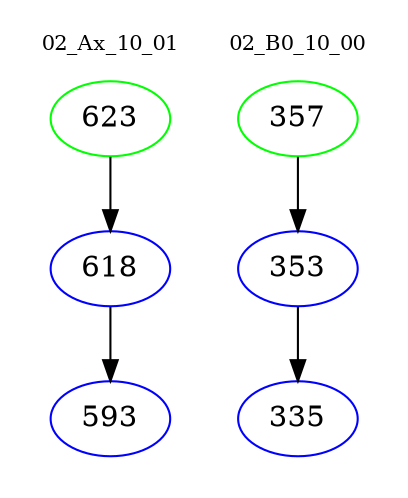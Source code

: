 digraph{
subgraph cluster_0 {
color = white
label = "02_Ax_10_01";
fontsize=10;
T0_623 [label="623", color="green"]
T0_623 -> T0_618 [color="black"]
T0_618 [label="618", color="blue"]
T0_618 -> T0_593 [color="black"]
T0_593 [label="593", color="blue"]
}
subgraph cluster_1 {
color = white
label = "02_B0_10_00";
fontsize=10;
T1_357 [label="357", color="green"]
T1_357 -> T1_353 [color="black"]
T1_353 [label="353", color="blue"]
T1_353 -> T1_335 [color="black"]
T1_335 [label="335", color="blue"]
}
}
